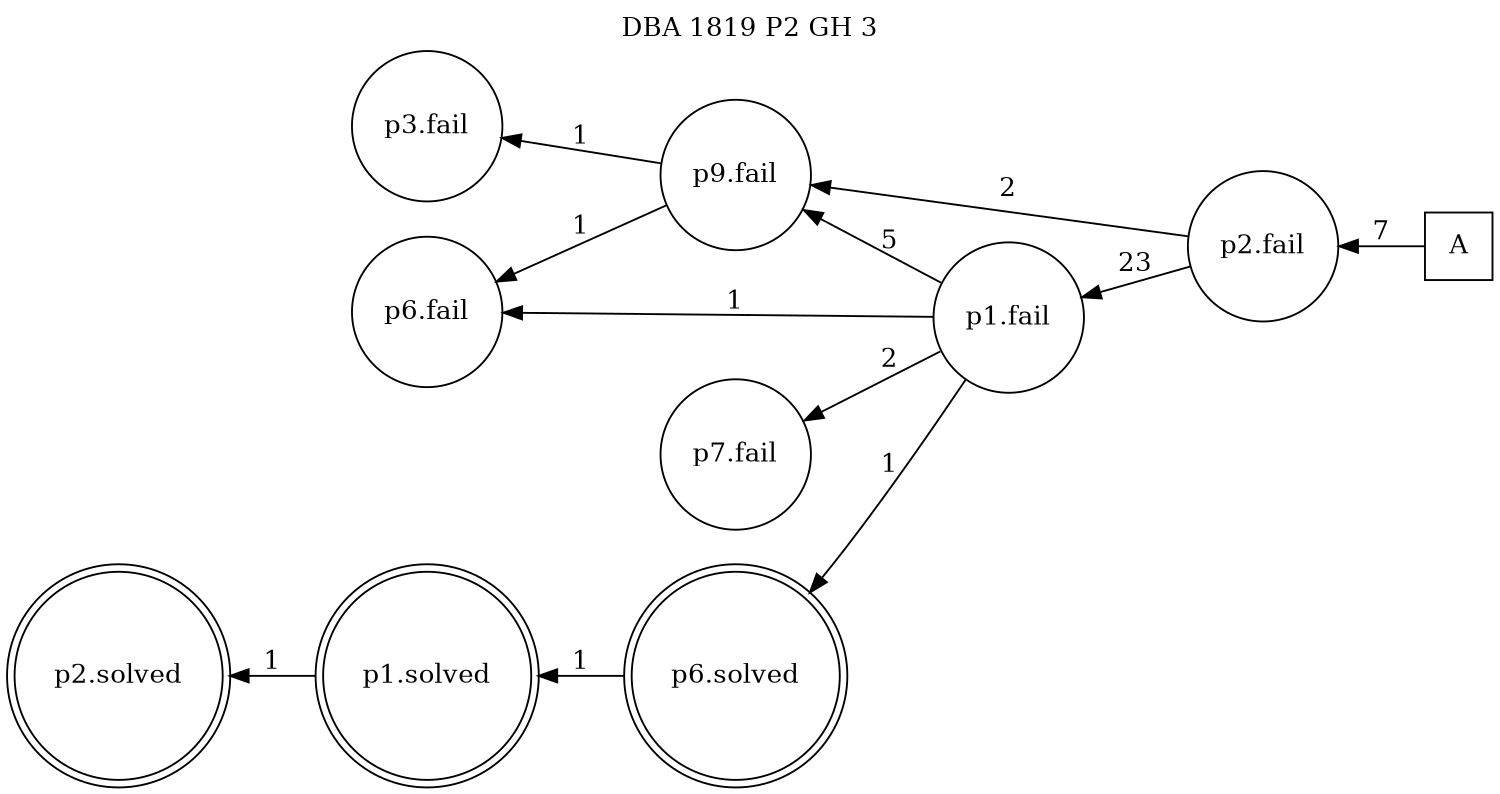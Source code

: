 digraph DBA_1819_P2_GH_3_LOW {
labelloc="tl"
label= " DBA 1819 P2 GH 3 "
rankdir="RL";
graph [ size=" 10 , 10 !"]

"A" [shape="square" label="A"]
"p2.fail" [shape="circle" label="p2.fail"]
"p1.fail" [shape="circle" label="p1.fail"]
"p9.fail" [shape="circle" label="p9.fail"]
"p3.fail" [shape="circle" label="p3.fail"]
"p7.fail" [shape="circle" label="p7.fail"]
"p6.fail" [shape="circle" label="p6.fail"]
"p6.solved" [shape="doublecircle" label="p6.solved"]
"p1.solved" [shape="doublecircle" label="p1.solved"]
"p2.solved" [shape="doublecircle" label="p2.solved"]
"A" -> "p2.fail" [ label=7]
"p2.fail" -> "p1.fail" [ label=23]
"p2.fail" -> "p9.fail" [ label=2]
"p1.fail" -> "p9.fail" [ label=5]
"p1.fail" -> "p7.fail" [ label=2]
"p1.fail" -> "p6.fail" [ label=1]
"p1.fail" -> "p6.solved" [ label=1]
"p9.fail" -> "p3.fail" [ label=1]
"p9.fail" -> "p6.fail" [ label=1]
"p6.solved" -> "p1.solved" [ label=1]
"p1.solved" -> "p2.solved" [ label=1]
}
